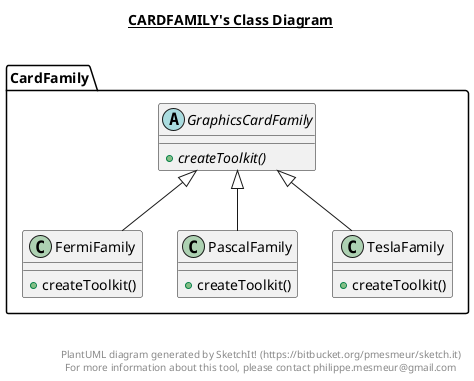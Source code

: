 @startuml

title __CARDFAMILY's Class Diagram__\n

  namespace CardFamily {
    class CardFamily.FermiFamily {
        + createToolkit()
    }
  }
  

  namespace CardFamily {
    abstract class CardFamily.GraphicsCardFamily {
        {abstract} + createToolkit()
    }
  }
  

  namespace CardFamily {
    class CardFamily.PascalFamily {
        + createToolkit()
    }
  }
  

  namespace CardFamily {
    class CardFamily.TeslaFamily {
        + createToolkit()
    }
  }
  

  CardFamily.FermiFamily -up-|> CardFamily.GraphicsCardFamily
  CardFamily.PascalFamily -up-|> CardFamily.GraphicsCardFamily
  CardFamily.TeslaFamily -up-|> CardFamily.GraphicsCardFamily


right footer


PlantUML diagram generated by SketchIt! (https://bitbucket.org/pmesmeur/sketch.it)
For more information about this tool, please contact philippe.mesmeur@gmail.com
endfooter

@enduml
